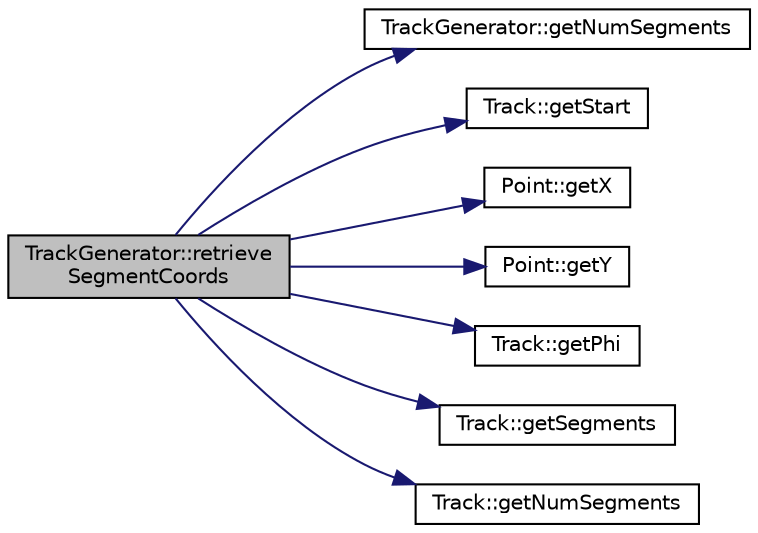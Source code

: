 digraph "TrackGenerator::retrieveSegmentCoords"
{
  edge [fontname="Helvetica",fontsize="10",labelfontname="Helvetica",labelfontsize="10"];
  node [fontname="Helvetica",fontsize="10",shape=record];
  rankdir="LR";
  Node1 [label="TrackGenerator::retrieve\lSegmentCoords",height=0.2,width=0.4,color="black", fillcolor="grey75", style="filled" fontcolor="black"];
  Node1 -> Node2 [color="midnightblue",fontsize="10",style="solid",fontname="Helvetica"];
  Node2 [label="TrackGenerator::getNumSegments",height=0.2,width=0.4,color="black", fillcolor="white", style="filled",URL="$classTrackGenerator.html#a4e377cdc26b0eec5f54d55ebc2249089",tooltip="Return the total number of Track segments across the Geometry."];
  Node1 -> Node3 [color="midnightblue",fontsize="10",style="solid",fontname="Helvetica"];
  Node3 [label="Track::getStart",height=0.2,width=0.4,color="black", fillcolor="white", style="filled",URL="$classTrack.html#a14cbba36e759b0191961e05debcc527c",tooltip="Returns a pointer to the Track&#39;s start Point."];
  Node1 -> Node4 [color="midnightblue",fontsize="10",style="solid",fontname="Helvetica"];
  Node4 [label="Point::getX",height=0.2,width=0.4,color="black", fillcolor="white", style="filled",URL="$classPoint.html#af52a20a376f8f31e87658837565d3812",tooltip="Returns this Point&#39;s x-coordinate."];
  Node1 -> Node5 [color="midnightblue",fontsize="10",style="solid",fontname="Helvetica"];
  Node5 [label="Point::getY",height=0.2,width=0.4,color="black", fillcolor="white", style="filled",URL="$classPoint.html#aac5008459bf0e0053ce744a69187bae7",tooltip="Returns this Point&#39;s y-coordinate."];
  Node1 -> Node6 [color="midnightblue",fontsize="10",style="solid",fontname="Helvetica"];
  Node6 [label="Track::getPhi",height=0.2,width=0.4,color="black", fillcolor="white", style="filled",URL="$classTrack.html#adc334d5a90c1204770ab180b2f39bc56",tooltip="Return the Track&#39;s azimuthal angle (with respect to the x-axis)."];
  Node1 -> Node7 [color="midnightblue",fontsize="10",style="solid",fontname="Helvetica"];
  Node7 [label="Track::getSegments",height=0.2,width=0.4,color="black", fillcolor="white", style="filled",URL="$classTrack.html#a796efa8dc12ef0f1073ba264f4074380",tooltip="Returns a vector of pointers to the Track&#39;s segments."];
  Node1 -> Node8 [color="midnightblue",fontsize="10",style="solid",fontname="Helvetica"];
  Node8 [label="Track::getNumSegments",height=0.2,width=0.4,color="black", fillcolor="white", style="filled",URL="$classTrack.html#a034893295ac06eed35aac0c7ed172419",tooltip="Return the number of segments along this Track."];
}
